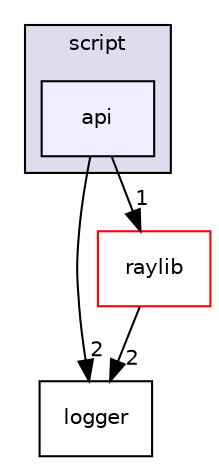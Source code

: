 digraph "src/script/api" {
  compound=true
  node [ fontsize="10", fontname="Helvetica"];
  edge [ labelfontsize="10", labelfontname="Helvetica"];
  subgraph clusterdir_fe414d616bd0c4668e6515f48824338f {
    graph [ bgcolor="#ddddee", pencolor="black", label="script" fontname="Helvetica", fontsize="10", URL="dir_fe414d616bd0c4668e6515f48824338f.html"]
  dir_36f9cfdd60490391c4d3878313074c62 [shape=box, label="api", style="filled", fillcolor="#eeeeff", pencolor="black", URL="dir_36f9cfdd60490391c4d3878313074c62.html"];
  }
  dir_ffde1fbcaa8d6b0d34e29c3bddf7a801 [shape=box label="logger" URL="dir_ffde1fbcaa8d6b0d34e29c3bddf7a801.html"];
  dir_d4cc5f0b3cfddd1b0952a9e00053f649 [shape=box label="raylib" fillcolor="white" style="filled" color="red" URL="dir_d4cc5f0b3cfddd1b0952a9e00053f649.html"];
  dir_36f9cfdd60490391c4d3878313074c62->dir_ffde1fbcaa8d6b0d34e29c3bddf7a801 [headlabel="2", labeldistance=1.5 headhref="dir_000025_000023.html"];
  dir_36f9cfdd60490391c4d3878313074c62->dir_d4cc5f0b3cfddd1b0952a9e00053f649 [headlabel="1", labeldistance=1.5 headhref="dir_000025_000010.html"];
  dir_d4cc5f0b3cfddd1b0952a9e00053f649->dir_ffde1fbcaa8d6b0d34e29c3bddf7a801 [headlabel="2", labeldistance=1.5 headhref="dir_000010_000023.html"];
}
